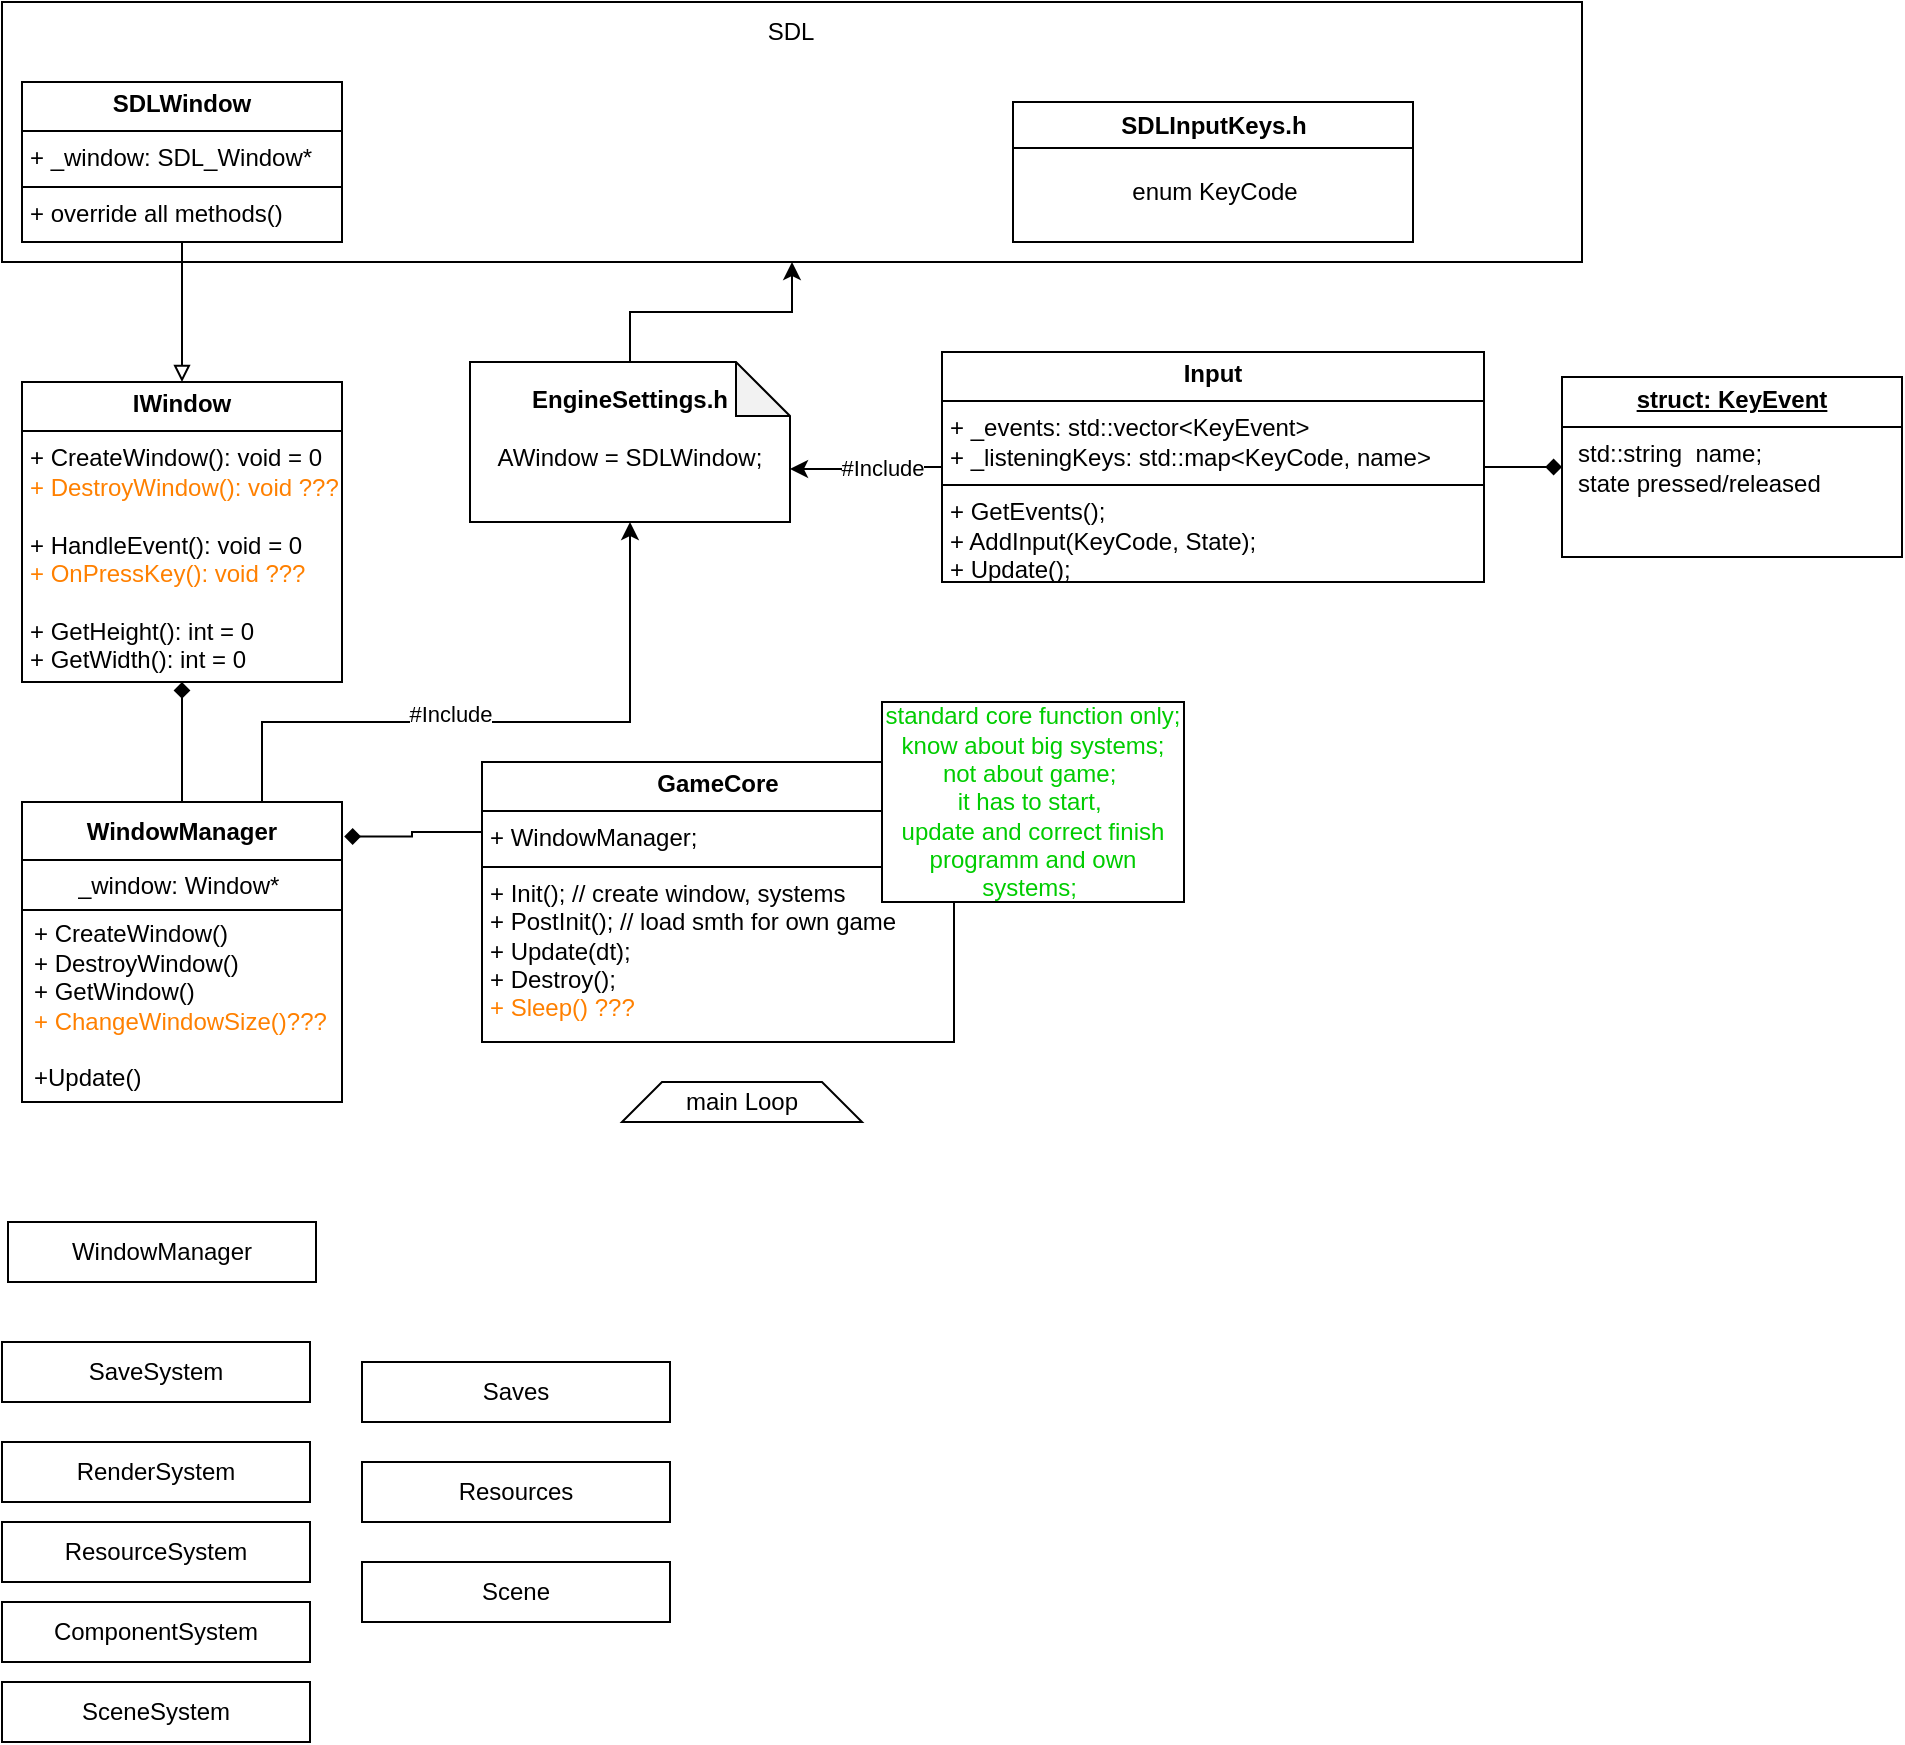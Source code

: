 <mxfile version="24.7.5">
  <diagram name="Page-1" id="5kNetyspYmfxLecHSdiX">
    <mxGraphModel dx="954" dy="647" grid="1" gridSize="10" guides="1" tooltips="1" connect="1" arrows="1" fold="1" page="1" pageScale="1" pageWidth="827" pageHeight="1169" math="0" shadow="0">
      <root>
        <mxCell id="0" />
        <mxCell id="1" parent="0" />
        <mxCell id="S0Dyq1XGVSe3hS3X8ZzL-8" value="" style="rounded=0;whiteSpace=wrap;html=1;" parent="1" vertex="1">
          <mxGeometry x="20" width="790" height="130" as="geometry" />
        </mxCell>
        <mxCell id="S0Dyq1XGVSe3hS3X8ZzL-1" value="&lt;p style=&quot;margin:0px;margin-top:4px;text-align:center;&quot;&gt;&lt;b&gt;IWindow&lt;/b&gt;&lt;/p&gt;&lt;hr size=&quot;1&quot; style=&quot;border-style:solid;&quot;&gt;&lt;p style=&quot;margin:0px;margin-left:4px;&quot;&gt;+ CreateWindow(): void = 0&lt;/p&gt;&lt;p style=&quot;margin:0px;margin-left:4px;&quot;&gt;&lt;font color=&quot;#ff8000&quot;&gt;+ DestroyWindow(): void ???&lt;/font&gt;&lt;/p&gt;&lt;p style=&quot;margin:0px;margin-left:4px;&quot;&gt;&lt;font color=&quot;#ff8000&quot;&gt;&lt;br&gt;&lt;/font&gt;&lt;/p&gt;&lt;p style=&quot;margin:0px;margin-left:4px;&quot;&gt;+ HandleEvent(): void = 0&lt;/p&gt;&lt;p style=&quot;margin:0px;margin-left:4px;&quot;&gt;&lt;font color=&quot;#ff8000&quot;&gt;+ OnPressKey(): void ???&lt;/font&gt;&lt;/p&gt;&lt;p style=&quot;margin:0px;margin-left:4px;&quot;&gt;&amp;nbsp;&lt;/p&gt;&lt;p style=&quot;margin:0px;margin-left:4px;&quot;&gt;+ GetHeight(): int = 0&lt;/p&gt;&lt;p style=&quot;margin:0px;margin-left:4px;&quot;&gt;+ GetWidth(): int = 0&lt;/p&gt;" style="verticalAlign=top;align=left;overflow=fill;html=1;whiteSpace=wrap;" parent="1" vertex="1">
          <mxGeometry x="30" y="190" width="160" height="150" as="geometry" />
        </mxCell>
        <mxCell id="S0Dyq1XGVSe3hS3X8ZzL-5" style="edgeStyle=orthogonalEdgeStyle;rounded=0;orthogonalLoop=1;jettySize=auto;html=1;entryX=0.5;entryY=0;entryDx=0;entryDy=0;endArrow=block;endFill=0;" parent="1" source="S0Dyq1XGVSe3hS3X8ZzL-2" target="S0Dyq1XGVSe3hS3X8ZzL-1" edge="1">
          <mxGeometry relative="1" as="geometry" />
        </mxCell>
        <mxCell id="S0Dyq1XGVSe3hS3X8ZzL-2" value="&lt;p style=&quot;margin:0px;margin-top:4px;text-align:center;&quot;&gt;&lt;b&gt;SDLWindow&lt;/b&gt;&lt;/p&gt;&lt;hr size=&quot;1&quot; style=&quot;border-style:solid;&quot;&gt;&lt;p style=&quot;margin:0px;margin-left:4px;&quot;&gt;+ _window: SDL_Window*&lt;/p&gt;&lt;hr size=&quot;1&quot; style=&quot;border-style:solid;&quot;&gt;&lt;p style=&quot;margin:0px;margin-left:4px;&quot;&gt;+ override all methods()&lt;/p&gt;" style="verticalAlign=top;align=left;overflow=fill;html=1;whiteSpace=wrap;" parent="1" vertex="1">
          <mxGeometry x="30" y="40" width="160" height="80" as="geometry" />
        </mxCell>
        <mxCell id="S0Dyq1XGVSe3hS3X8ZzL-6" value="&lt;p style=&quot;margin:0px;margin-top:4px;text-align:center;&quot;&gt;&lt;b&gt;GameCore&lt;/b&gt;&lt;/p&gt;&lt;hr size=&quot;1&quot; style=&quot;border-style:solid;&quot;&gt;&lt;p style=&quot;margin:0px;margin-left:4px;&quot;&gt;+ WindowManager;&lt;/p&gt;&lt;hr size=&quot;1&quot; style=&quot;border-style:solid;&quot;&gt;&lt;p style=&quot;margin:0px;margin-left:4px;&quot;&gt;+ Init(); // create window, systems&lt;/p&gt;&lt;p style=&quot;margin:0px;margin-left:4px;&quot;&gt;+ PostInit(); // load smth for own game&lt;/p&gt;&lt;p style=&quot;margin:0px;margin-left:4px;&quot;&gt;+ Update(dt);&lt;/p&gt;&lt;p style=&quot;margin:0px;margin-left:4px;&quot;&gt;+ Destroy();&lt;/p&gt;&lt;p style=&quot;margin:0px;margin-left:4px;&quot;&gt;&lt;font color=&quot;#ff8000&quot;&gt;+ Sleep() ???&lt;/font&gt;&lt;/p&gt;" style="verticalAlign=top;align=left;overflow=fill;html=1;whiteSpace=wrap;" parent="1" vertex="1">
          <mxGeometry x="260" y="380" width="236" height="140" as="geometry" />
        </mxCell>
        <mxCell id="9YUIQhJSh96qjaXv536v-18" style="edgeStyle=orthogonalEdgeStyle;rounded=0;orthogonalLoop=1;jettySize=auto;html=1;exitX=1;exitY=0.5;exitDx=0;exitDy=0;entryX=0;entryY=0.5;entryDx=0;entryDy=0;horizontal=1;endArrow=diamond;endFill=1;" edge="1" parent="1" source="S0Dyq1XGVSe3hS3X8ZzL-7" target="9YUIQhJSh96qjaXv536v-17">
          <mxGeometry relative="1" as="geometry" />
        </mxCell>
        <mxCell id="S0Dyq1XGVSe3hS3X8ZzL-7" value="&lt;p style=&quot;margin:0px;margin-top:4px;text-align:center;&quot;&gt;&lt;b&gt;Input&lt;/b&gt;&lt;/p&gt;&lt;hr size=&quot;1&quot; style=&quot;border-style:solid;&quot;&gt;&lt;p style=&quot;margin:0px;margin-left:4px;&quot;&gt;+ _events: std::vector&amp;lt;KeyEvent&amp;gt;&lt;/p&gt;&lt;p style=&quot;margin:0px;margin-left:4px;&quot;&gt;+ _listeningKeys: std::map&amp;lt;KeyCode, name&amp;gt;&lt;/p&gt;&lt;hr size=&quot;1&quot; style=&quot;border-style:solid;&quot;&gt;&lt;p style=&quot;margin:0px;margin-left:4px;&quot;&gt;+ GetEvents();&amp;nbsp;&lt;/p&gt;&lt;p style=&quot;margin:0px;margin-left:4px;&quot;&gt;+ AddInput(KeyCode, State);&lt;/p&gt;&lt;p style=&quot;margin:0px;margin-left:4px;&quot;&gt;+ Update();&amp;nbsp;&lt;/p&gt;" style="verticalAlign=top;align=left;overflow=fill;html=1;whiteSpace=wrap;" parent="1" vertex="1">
          <mxGeometry x="490" y="175" width="271" height="115" as="geometry" />
        </mxCell>
        <mxCell id="S0Dyq1XGVSe3hS3X8ZzL-9" value="SDL" style="text;html=1;align=center;verticalAlign=middle;resizable=0;points=[];autosize=1;strokeColor=none;fillColor=none;" parent="1" vertex="1">
          <mxGeometry x="389" width="50" height="30" as="geometry" />
        </mxCell>
        <mxCell id="9YUIQhJSh96qjaXv536v-4" style="edgeStyle=orthogonalEdgeStyle;rounded=0;orthogonalLoop=1;jettySize=auto;html=1;" edge="1" parent="1" source="9YUIQhJSh96qjaXv536v-2" target="S0Dyq1XGVSe3hS3X8ZzL-8">
          <mxGeometry relative="1" as="geometry" />
        </mxCell>
        <mxCell id="9YUIQhJSh96qjaXv536v-2" value="&lt;b&gt;EngineSettings.h&lt;/b&gt;&lt;div&gt;&lt;b&gt;&lt;br&gt;&lt;/b&gt;&lt;/div&gt;&lt;div&gt;AWindow = SDLWindow;&lt;/div&gt;&lt;div&gt;&lt;b&gt;&lt;br&gt;&lt;/b&gt;&lt;/div&gt;" style="shape=note;whiteSpace=wrap;html=1;backgroundOutline=1;darkOpacity=0.05;align=center;size=27;" vertex="1" parent="1">
          <mxGeometry x="254" y="180" width="160" height="80" as="geometry" />
        </mxCell>
        <mxCell id="9YUIQhJSh96qjaXv536v-8" value="SDLInputKeys.h" style="swimlane;whiteSpace=wrap;html=1;" vertex="1" parent="1">
          <mxGeometry x="525.5" y="50" width="200" height="70" as="geometry">
            <mxRectangle x="660" y="330" width="130" height="30" as="alternateBounds" />
          </mxGeometry>
        </mxCell>
        <mxCell id="9YUIQhJSh96qjaXv536v-10" value="enum KeyCode" style="text;html=1;align=center;verticalAlign=middle;resizable=0;points=[];autosize=1;strokeColor=none;fillColor=none;rotation=0;" vertex="1" parent="9YUIQhJSh96qjaXv536v-8">
          <mxGeometry x="45" y="30" width="110" height="30" as="geometry" />
        </mxCell>
        <mxCell id="9YUIQhJSh96qjaXv536v-17" value="&lt;p style=&quot;margin:0px;margin-top:4px;text-align:center;text-decoration:underline;&quot;&gt;&lt;b&gt;struct: KeyEvent&lt;/b&gt;&lt;/p&gt;&lt;hr size=&quot;1&quot; style=&quot;border-style:solid;&quot;&gt;&lt;p style=&quot;margin:0px;margin-left:8px;&quot;&gt;std::string &amp;nbsp;name;&lt;br&gt;state pressed/released&lt;/p&gt;" style="verticalAlign=top;align=left;overflow=fill;html=1;whiteSpace=wrap;" vertex="1" parent="1">
          <mxGeometry x="800" y="187.5" width="170" height="90" as="geometry" />
        </mxCell>
        <mxCell id="9YUIQhJSh96qjaXv536v-19" style="edgeStyle=orthogonalEdgeStyle;rounded=0;orthogonalLoop=1;jettySize=auto;html=1;entryX=0;entryY=0;entryDx=160;entryDy=53.5;entryPerimeter=0;" edge="1" parent="1" source="S0Dyq1XGVSe3hS3X8ZzL-7" target="9YUIQhJSh96qjaXv536v-2">
          <mxGeometry relative="1" as="geometry" />
        </mxCell>
        <mxCell id="9YUIQhJSh96qjaXv536v-20" value="#Include" style="edgeLabel;html=1;align=center;verticalAlign=middle;resizable=0;points=[];" vertex="1" connectable="0" parent="9YUIQhJSh96qjaXv536v-19">
          <mxGeometry x="0.135" y="-2" relative="1" as="geometry">
            <mxPoint x="12" y="1" as="offset" />
          </mxGeometry>
        </mxCell>
        <mxCell id="9YUIQhJSh96qjaXv536v-21" value="main Loop" style="shape=trapezoid;perimeter=trapezoidPerimeter;whiteSpace=wrap;html=1;fixedSize=1;" vertex="1" parent="1">
          <mxGeometry x="330" y="540" width="120" height="20" as="geometry" />
        </mxCell>
        <mxCell id="9YUIQhJSh96qjaXv536v-24" value="&lt;font color=&quot;#00cc00&quot;&gt;standard core function only;&lt;/font&gt;&lt;div&gt;&lt;font color=&quot;#00cc00&quot;&gt;know about big systems; not about game;&amp;nbsp;&lt;/font&gt;&lt;/div&gt;&lt;div&gt;&lt;font color=&quot;#00cc00&quot;&gt;it has to start,&amp;nbsp;&lt;/font&gt;&lt;/div&gt;&lt;div&gt;&lt;font color=&quot;#00cc00&quot;&gt;update and correct finish programm and own systems;&amp;nbsp;&lt;/font&gt;&lt;/div&gt;" style="rounded=0;whiteSpace=wrap;html=1;" vertex="1" parent="1">
          <mxGeometry x="460" y="350" width="151" height="100" as="geometry" />
        </mxCell>
        <mxCell id="9YUIQhJSh96qjaXv536v-25" value="WindowManager" style="rounded=0;whiteSpace=wrap;html=1;" vertex="1" parent="1">
          <mxGeometry x="23" y="610" width="154" height="30" as="geometry" />
        </mxCell>
        <mxCell id="9YUIQhJSh96qjaXv536v-27" value="Scene" style="rounded=0;whiteSpace=wrap;html=1;" vertex="1" parent="1">
          <mxGeometry x="200" y="780" width="154" height="30" as="geometry" />
        </mxCell>
        <mxCell id="9YUIQhJSh96qjaXv536v-28" value="Resources" style="rounded=0;whiteSpace=wrap;html=1;" vertex="1" parent="1">
          <mxGeometry x="200" y="730" width="154" height="30" as="geometry" />
        </mxCell>
        <mxCell id="9YUIQhJSh96qjaXv536v-29" value="Saves" style="rounded=0;whiteSpace=wrap;html=1;" vertex="1" parent="1">
          <mxGeometry x="200" y="680" width="154" height="30" as="geometry" />
        </mxCell>
        <mxCell id="9YUIQhJSh96qjaXv536v-30" value="ComponentSystem" style="rounded=0;whiteSpace=wrap;html=1;" vertex="1" parent="1">
          <mxGeometry x="20" y="800" width="154" height="30" as="geometry" />
        </mxCell>
        <mxCell id="9YUIQhJSh96qjaXv536v-31" value="SceneSystem" style="rounded=0;whiteSpace=wrap;html=1;" vertex="1" parent="1">
          <mxGeometry x="20" y="840" width="154" height="30" as="geometry" />
        </mxCell>
        <mxCell id="9YUIQhJSh96qjaXv536v-32" value="ResourceSystem" style="rounded=0;whiteSpace=wrap;html=1;" vertex="1" parent="1">
          <mxGeometry x="20" y="760" width="154" height="30" as="geometry" />
        </mxCell>
        <mxCell id="9YUIQhJSh96qjaXv536v-33" value="RenderSystem" style="rounded=0;whiteSpace=wrap;html=1;" vertex="1" parent="1">
          <mxGeometry x="20" y="720" width="154" height="30" as="geometry" />
        </mxCell>
        <mxCell id="9YUIQhJSh96qjaXv536v-35" value="SaveSystem" style="rounded=0;whiteSpace=wrap;html=1;" vertex="1" parent="1">
          <mxGeometry x="20" y="670" width="154" height="30" as="geometry" />
        </mxCell>
        <mxCell id="9YUIQhJSh96qjaXv536v-46" style="edgeStyle=orthogonalEdgeStyle;rounded=0;orthogonalLoop=1;jettySize=auto;html=1;entryX=0.5;entryY=1;entryDx=0;entryDy=0;endArrow=diamond;endFill=1;" edge="1" parent="1" source="9YUIQhJSh96qjaXv536v-40" target="S0Dyq1XGVSe3hS3X8ZzL-1">
          <mxGeometry relative="1" as="geometry" />
        </mxCell>
        <mxCell id="9YUIQhJSh96qjaXv536v-40" value="WindowManager" style="swimlane;fontStyle=1;align=center;verticalAlign=middle;childLayout=stackLayout;horizontal=1;startSize=29;horizontalStack=0;resizeParent=1;resizeParentMax=0;resizeLast=0;collapsible=0;marginBottom=0;html=1;whiteSpace=wrap;" vertex="1" parent="1">
          <mxGeometry x="30" y="400" width="160" height="150" as="geometry" />
        </mxCell>
        <mxCell id="9YUIQhJSh96qjaXv536v-41" value="_window: Window*&amp;nbsp;" style="text;html=1;strokeColor=none;fillColor=none;align=center;verticalAlign=middle;spacingLeft=4;spacingRight=4;overflow=hidden;rotatable=0;points=[[0,0.5],[1,0.5]];portConstraint=eastwest;whiteSpace=wrap;" vertex="1" parent="9YUIQhJSh96qjaXv536v-40">
          <mxGeometry y="29" width="160" height="25" as="geometry" />
        </mxCell>
        <mxCell id="9YUIQhJSh96qjaXv536v-42" value="+ CreateWindow()&lt;div&gt;+ DestroyWindow()&lt;/div&gt;&lt;div&gt;+ GetWindow()&lt;/div&gt;&lt;div&gt;&lt;font color=&quot;#ff8000&quot;&gt;+ ChangeWindowSize()???&lt;/font&gt;&lt;/div&gt;&lt;div&gt;&lt;font color=&quot;#ff8000&quot;&gt;&lt;br&gt;&lt;/font&gt;&lt;/div&gt;&lt;div&gt;+Update()&lt;/div&gt;" style="text;html=1;strokeColor=default;fillColor=none;align=left;verticalAlign=middle;spacingLeft=4;spacingRight=4;overflow=hidden;rotatable=0;points=[[0,0.5],[1,0.5]];portConstraint=eastwest;whiteSpace=wrap;" vertex="1" parent="9YUIQhJSh96qjaXv536v-40">
          <mxGeometry y="54" width="160" height="96" as="geometry" />
        </mxCell>
        <mxCell id="9YUIQhJSh96qjaXv536v-45" style="edgeStyle=orthogonalEdgeStyle;rounded=0;orthogonalLoop=1;jettySize=auto;html=1;exitX=0;exitY=0.25;exitDx=0;exitDy=0;entryX=1.007;entryY=0.115;entryDx=0;entryDy=0;entryPerimeter=0;endArrow=diamond;endFill=1;" edge="1" parent="1" source="S0Dyq1XGVSe3hS3X8ZzL-6" target="9YUIQhJSh96qjaXv536v-40">
          <mxGeometry relative="1" as="geometry" />
        </mxCell>
        <mxCell id="9YUIQhJSh96qjaXv536v-47" style="edgeStyle=orthogonalEdgeStyle;rounded=0;orthogonalLoop=1;jettySize=auto;html=1;exitX=0.5;exitY=0;exitDx=0;exitDy=0;entryX=0.5;entryY=1;entryDx=0;entryDy=0;entryPerimeter=0;" edge="1" parent="1" source="9YUIQhJSh96qjaXv536v-40" target="9YUIQhJSh96qjaXv536v-2">
          <mxGeometry relative="1" as="geometry">
            <Array as="points">
              <mxPoint x="150" y="400" />
              <mxPoint x="150" y="360" />
              <mxPoint x="334" y="360" />
            </Array>
          </mxGeometry>
        </mxCell>
        <mxCell id="9YUIQhJSh96qjaXv536v-48" value="#Include" style="edgeLabel;html=1;align=center;verticalAlign=middle;resizable=0;points=[];" vertex="1" connectable="0" parent="9YUIQhJSh96qjaXv536v-47">
          <mxGeometry x="-0.044" y="4" relative="1" as="geometry">
            <mxPoint as="offset" />
          </mxGeometry>
        </mxCell>
      </root>
    </mxGraphModel>
  </diagram>
</mxfile>
